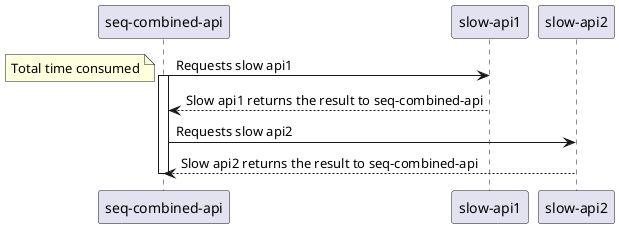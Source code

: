 @startuml
participant "seq-combined-api" as seq
participant "slow-api1" as api1
participant "slow-api2" as api2
seq -> api1: Requests slow api1
activate seq
note left
Total time consumed
end note
api1 --> seq: Slow api1 returns the result to seq-combined-api
seq -> api2: Requests slow api2
api2 --> seq: Slow api2 returns the result to seq-combined-api
deactivate seq
@enduml